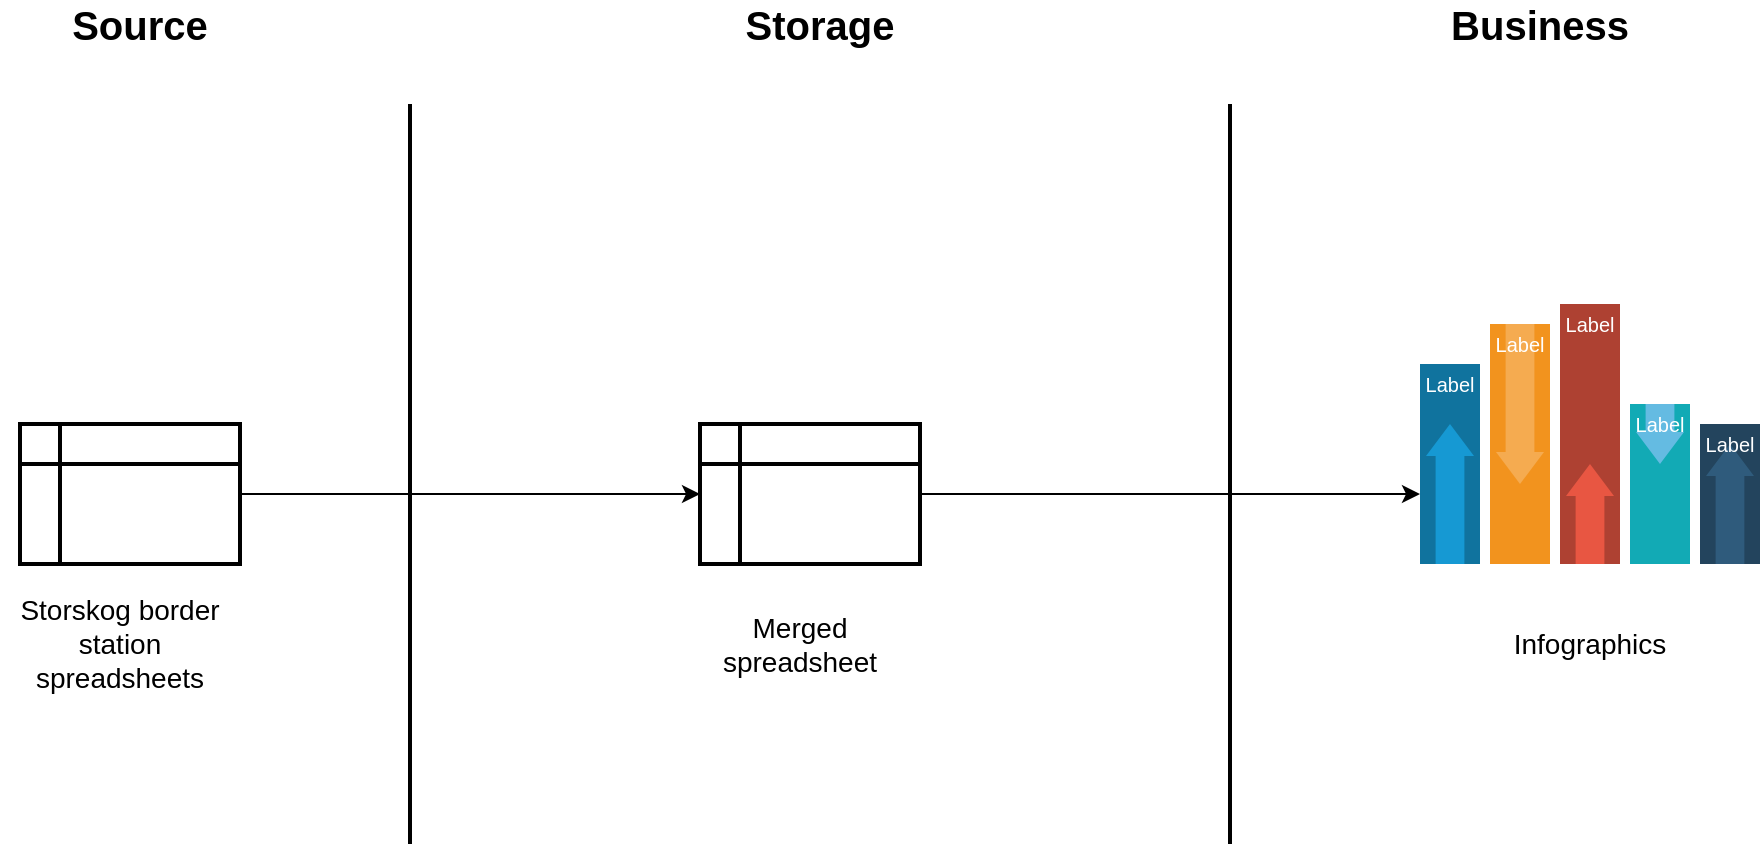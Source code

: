 <mxfile version="13.9.9" type="device"><diagram id="SR1UAtYv7nndh-0xlRRG" name="Page-1"><mxGraphModel dx="1086" dy="807" grid="1" gridSize="10" guides="1" tooltips="1" connect="1" arrows="1" fold="1" page="1" pageScale="1" pageWidth="827" pageHeight="1169" math="0" shadow="0"><root><mxCell id="0"/><mxCell id="1" parent="0"/><mxCell id="gJYqO55EzTrHy4kZewxQ-29" value="" style="line;strokeWidth=2;direction=south;html=1;fontSize=12;" parent="1" vertex="1"><mxGeometry x="270" y="120" width="10" height="370" as="geometry"/></mxCell><mxCell id="YuP_j7uFTSmNf8PZq2Iu-3" value="" style="line;strokeWidth=2;direction=south;html=1;fontSize=12;" vertex="1" parent="1"><mxGeometry x="680" y="120" width="10" height="370" as="geometry"/></mxCell><mxCell id="YuP_j7uFTSmNf8PZq2Iu-41" style="edgeStyle=orthogonalEdgeStyle;rounded=0;orthogonalLoop=1;jettySize=auto;html=1;entryX=0;entryY=0.5;entryDx=0;entryDy=0;fontSize=14;" edge="1" parent="1" source="YuP_j7uFTSmNf8PZq2Iu-4" target="YuP_j7uFTSmNf8PZq2Iu-24"><mxGeometry relative="1" as="geometry"/></mxCell><mxCell id="YuP_j7uFTSmNf8PZq2Iu-4" value="" style="shape=internalStorage;whiteSpace=wrap;html=1;backgroundOutline=1;strokeWidth=2;" vertex="1" parent="1"><mxGeometry x="80" y="280" width="110" height="70" as="geometry"/></mxCell><mxCell id="YuP_j7uFTSmNf8PZq2Iu-5" value="Storskog border station spreadsheets" style="text;html=1;strokeColor=none;fillColor=none;align=center;verticalAlign=middle;whiteSpace=wrap;rounded=0;strokeWidth=1;fontStyle=0;fontSize=14;" vertex="1" parent="1"><mxGeometry x="70" y="380" width="120" height="20" as="geometry"/></mxCell><mxCell id="YuP_j7uFTSmNf8PZq2Iu-7" value="Source" style="text;html=1;strokeColor=none;fillColor=none;align=center;verticalAlign=middle;whiteSpace=wrap;rounded=0;strokeWidth=1;fontStyle=1;fontSize=20;" vertex="1" parent="1"><mxGeometry x="80" y="70" width="120" height="20" as="geometry"/></mxCell><mxCell id="YuP_j7uFTSmNf8PZq2Iu-21" value="Storage" style="text;html=1;strokeColor=none;fillColor=none;align=center;verticalAlign=middle;whiteSpace=wrap;rounded=0;strokeWidth=1;fontStyle=1;fontSize=20;" vertex="1" parent="1"><mxGeometry x="420" y="70" width="120" height="20" as="geometry"/></mxCell><mxCell id="YuP_j7uFTSmNf8PZq2Iu-22" value="Business" style="text;html=1;strokeColor=none;fillColor=none;align=center;verticalAlign=middle;whiteSpace=wrap;rounded=0;strokeWidth=1;fontStyle=1;fontSize=20;" vertex="1" parent="1"><mxGeometry x="780" y="70" width="120" height="20" as="geometry"/></mxCell><mxCell id="YuP_j7uFTSmNf8PZq2Iu-42" style="edgeStyle=orthogonalEdgeStyle;rounded=0;orthogonalLoop=1;jettySize=auto;html=1;fontSize=14;" edge="1" parent="1" source="YuP_j7uFTSmNf8PZq2Iu-24"><mxGeometry relative="1" as="geometry"><mxPoint x="780" y="315" as="targetPoint"/></mxGeometry></mxCell><mxCell id="YuP_j7uFTSmNf8PZq2Iu-24" value="" style="shape=internalStorage;whiteSpace=wrap;html=1;backgroundOutline=1;strokeWidth=2;" vertex="1" parent="1"><mxGeometry x="420" y="280" width="110" height="70" as="geometry"/></mxCell><mxCell id="YuP_j7uFTSmNf8PZq2Iu-25" value="Merged spreadsheet" style="text;html=1;strokeColor=none;fillColor=none;align=center;verticalAlign=middle;whiteSpace=wrap;rounded=0;strokeWidth=1;fontStyle=0;fontSize=14;" vertex="1" parent="1"><mxGeometry x="410" y="380" width="120" height="20" as="geometry"/></mxCell><mxCell id="YuP_j7uFTSmNf8PZq2Iu-26" value="" style="fillColor=#10739E;strokeColor=none;fontSize=14;" vertex="1" parent="1"><mxGeometry x="780" y="250" width="30" height="100" as="geometry"/></mxCell><mxCell id="YuP_j7uFTSmNf8PZq2Iu-27" value="" style="shape=mxgraph.arrows2.arrow;dy=0.4;dx=16;notch=0;direction=north;fillColor=#1699D3;strokeColor=none;" vertex="1" parent="YuP_j7uFTSmNf8PZq2Iu-26"><mxGeometry x="3" y="30" width="24" height="70" as="geometry"/></mxCell><mxCell id="YuP_j7uFTSmNf8PZq2Iu-28" value="Label" style="text;html=1;align=center;verticalAlign=middle;whiteSpace=wrap;fontColor=#FFFFFF;fontSize=10;" vertex="1" parent="YuP_j7uFTSmNf8PZq2Iu-26"><mxGeometry width="30" height="20" as="geometry"/></mxCell><mxCell id="YuP_j7uFTSmNf8PZq2Iu-29" value="" style="fillColor=#F2931E;strokeColor=none;fontSize=14;" vertex="1" parent="1"><mxGeometry x="815" y="230" width="30" height="120" as="geometry"/></mxCell><mxCell id="YuP_j7uFTSmNf8PZq2Iu-30" value="" style="shape=mxgraph.arrows2.arrow;dy=0.4;dx=16;notch=0;direction=south;fillColor=#F5AB50;strokeColor=none;" vertex="1" parent="YuP_j7uFTSmNf8PZq2Iu-29"><mxGeometry x="3" width="24" height="80" as="geometry"/></mxCell><mxCell id="YuP_j7uFTSmNf8PZq2Iu-31" value="Label" style="text;html=1;align=center;verticalAlign=middle;whiteSpace=wrap;fontColor=#FFFFFF;fontSize=10;" vertex="1" parent="YuP_j7uFTSmNf8PZq2Iu-29"><mxGeometry width="30" height="20" as="geometry"/></mxCell><mxCell id="YuP_j7uFTSmNf8PZq2Iu-32" value="" style="fillColor=#AE4132;strokeColor=none;fontSize=14;" vertex="1" parent="1"><mxGeometry x="850" y="220" width="30" height="130" as="geometry"/></mxCell><mxCell id="YuP_j7uFTSmNf8PZq2Iu-33" value="" style="shape=mxgraph.arrows2.arrow;dy=0.4;dx=16;notch=0;direction=north;fillColor=#E85642;strokeColor=none;" vertex="1" parent="YuP_j7uFTSmNf8PZq2Iu-32"><mxGeometry x="3" y="80" width="24" height="50" as="geometry"/></mxCell><mxCell id="YuP_j7uFTSmNf8PZq2Iu-34" value="Label" style="text;html=1;align=center;verticalAlign=middle;whiteSpace=wrap;fontColor=#FFFFFF;fontSize=10;" vertex="1" parent="YuP_j7uFTSmNf8PZq2Iu-32"><mxGeometry width="30" height="20" as="geometry"/></mxCell><mxCell id="YuP_j7uFTSmNf8PZq2Iu-35" value="" style="fillColor=#12AAB5;strokeColor=none;fontSize=14;" vertex="1" parent="1"><mxGeometry x="885" y="270" width="30" height="80" as="geometry"/></mxCell><mxCell id="YuP_j7uFTSmNf8PZq2Iu-36" value="" style="shape=mxgraph.arrows2.arrow;dy=0.4;dx=16;notch=0;direction=south;fillColor=#64BBE2;strokeColor=none;" vertex="1" parent="YuP_j7uFTSmNf8PZq2Iu-35"><mxGeometry x="3" width="24" height="30" as="geometry"/></mxCell><mxCell id="YuP_j7uFTSmNf8PZq2Iu-37" value="Label" style="text;html=1;align=center;verticalAlign=middle;whiteSpace=wrap;fontColor=#FFFFFF;fontSize=10;" vertex="1" parent="YuP_j7uFTSmNf8PZq2Iu-35"><mxGeometry width="30" height="20" as="geometry"/></mxCell><mxCell id="YuP_j7uFTSmNf8PZq2Iu-38" value="" style="fillColor=#23445D;strokeColor=none;fontSize=14;" vertex="1" parent="1"><mxGeometry x="920" y="280" width="30" height="70" as="geometry"/></mxCell><mxCell id="YuP_j7uFTSmNf8PZq2Iu-39" value="" style="shape=mxgraph.arrows2.arrow;dy=0.4;dx=16;notch=0;direction=north;fillColor=#2F5B7C;strokeColor=none;" vertex="1" parent="YuP_j7uFTSmNf8PZq2Iu-38"><mxGeometry x="3" y="10" width="24" height="60" as="geometry"/></mxCell><mxCell id="YuP_j7uFTSmNf8PZq2Iu-40" value="Label" style="text;html=1;align=center;verticalAlign=middle;whiteSpace=wrap;fontColor=#FFFFFF;fontSize=10;" vertex="1" parent="YuP_j7uFTSmNf8PZq2Iu-38"><mxGeometry width="30" height="20" as="geometry"/></mxCell><mxCell id="YuP_j7uFTSmNf8PZq2Iu-43" value="Infographics" style="text;html=1;strokeColor=none;fillColor=none;align=center;verticalAlign=middle;whiteSpace=wrap;rounded=0;strokeWidth=1;fontStyle=0;fontSize=14;" vertex="1" parent="1"><mxGeometry x="805" y="380" width="120" height="20" as="geometry"/></mxCell></root></mxGraphModel></diagram></mxfile>
